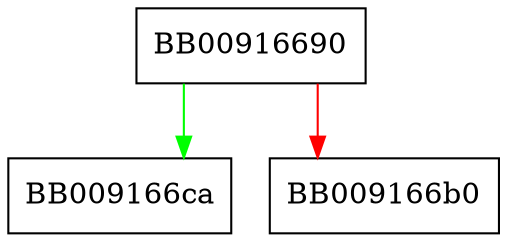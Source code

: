 digraph strndup {
  node [shape="box"];
  graph [splines=ortho];
  BB00916690 -> BB009166ca [color="green"];
  BB00916690 -> BB009166b0 [color="red"];
}